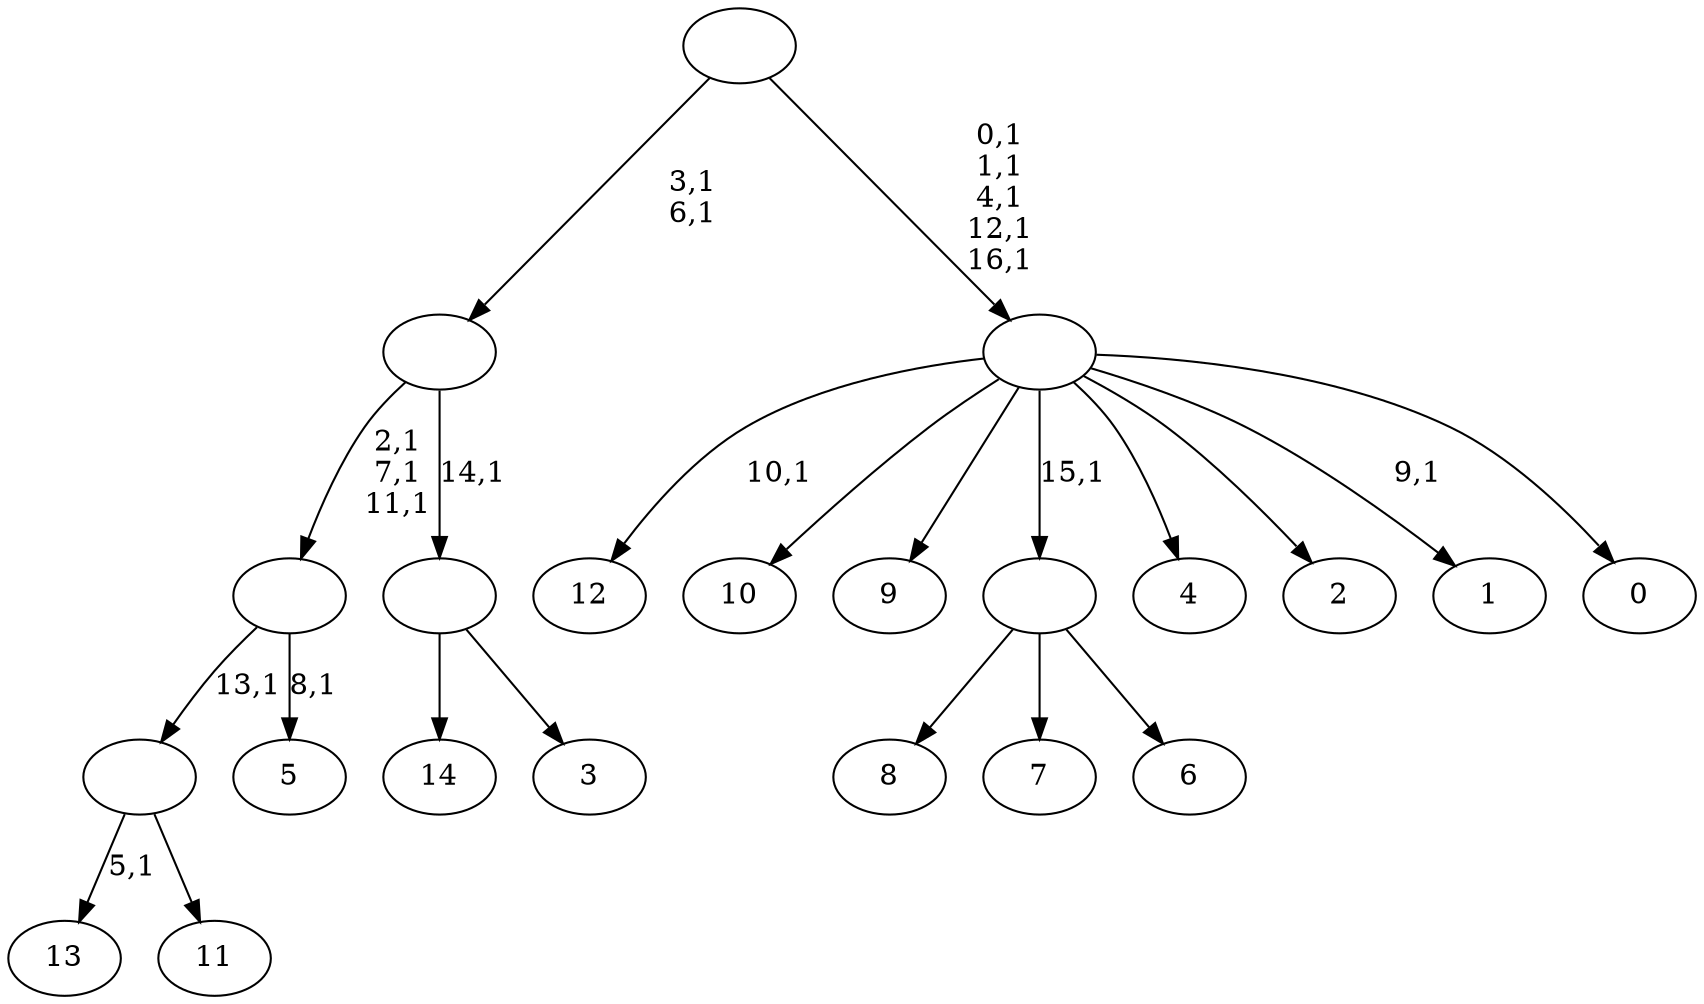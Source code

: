 digraph T {
	32 [label="14"]
	31 [label="13"]
	29 [label="12"]
	27 [label="11"]
	26 [label=""]
	25 [label="10"]
	24 [label="9"]
	23 [label="8"]
	22 [label="7"]
	21 [label="6"]
	20 [label=""]
	19 [label="5"]
	17 [label=""]
	14 [label="4"]
	13 [label="3"]
	12 [label=""]
	11 [label=""]
	9 [label="2"]
	8 [label="1"]
	6 [label="0"]
	5 [label=""]
	0 [label=""]
	26 -> 31 [label="5,1"]
	26 -> 27 [label=""]
	20 -> 23 [label=""]
	20 -> 22 [label=""]
	20 -> 21 [label=""]
	17 -> 19 [label="8,1"]
	17 -> 26 [label="13,1"]
	12 -> 32 [label=""]
	12 -> 13 [label=""]
	11 -> 17 [label="2,1\n7,1\n11,1"]
	11 -> 12 [label="14,1"]
	5 -> 8 [label="9,1"]
	5 -> 29 [label="10,1"]
	5 -> 25 [label=""]
	5 -> 24 [label=""]
	5 -> 20 [label="15,1"]
	5 -> 14 [label=""]
	5 -> 9 [label=""]
	5 -> 6 [label=""]
	0 -> 5 [label="0,1\n1,1\n4,1\n12,1\n16,1"]
	0 -> 11 [label="3,1\n6,1"]
}
